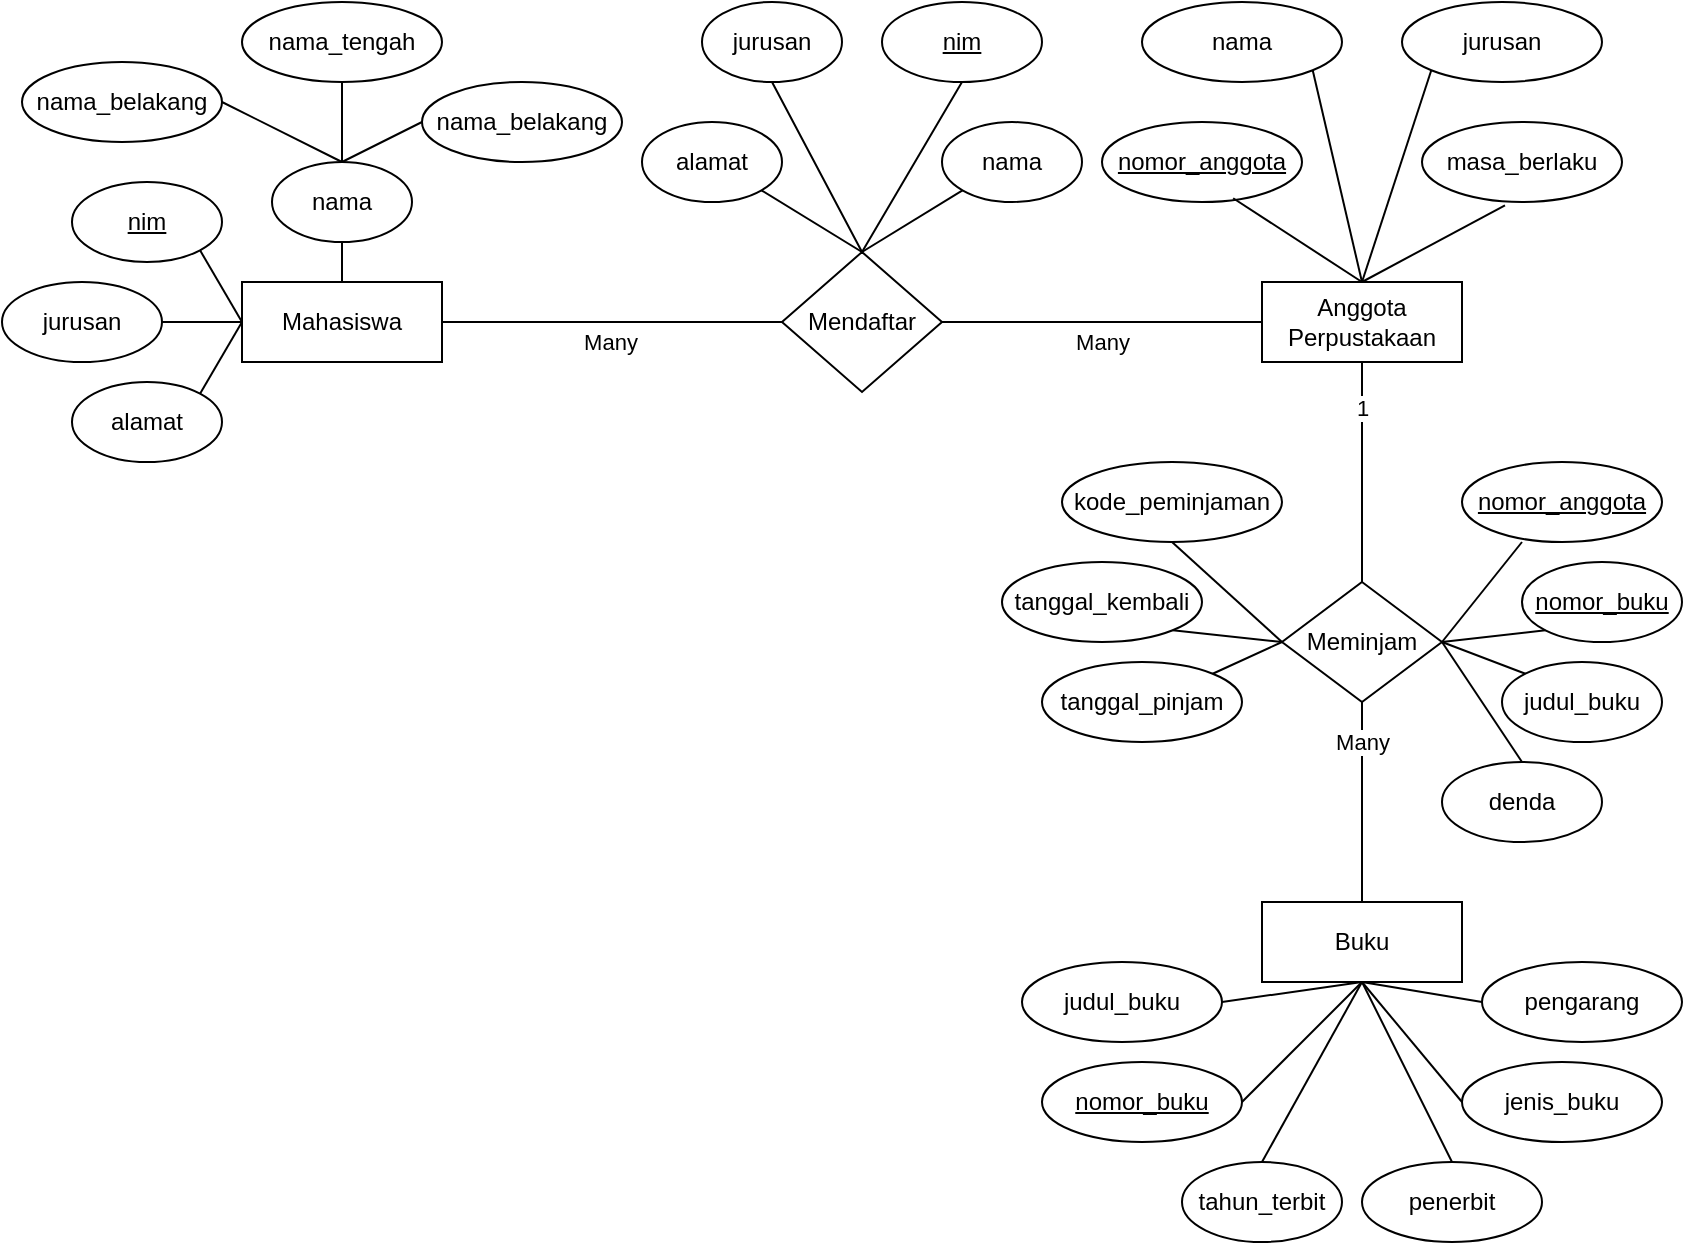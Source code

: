 <mxfile version="24.7.4">
  <diagram name="Page-1" id="K-G_S7p5GLU9DJaqvSVa">
    <mxGraphModel dx="1271" dy="789" grid="1" gridSize="10" guides="1" tooltips="1" connect="1" arrows="1" fold="1" page="1" pageScale="1" pageWidth="850" pageHeight="1100" math="0" shadow="0">
      <root>
        <mxCell id="0" />
        <mxCell id="1" parent="0" />
        <mxCell id="LLmlwBJg0Rv9wYXsxe8c-1" value="nama_tengah" style="ellipse;whiteSpace=wrap;html=1;align=center;" vertex="1" parent="1">
          <mxGeometry x="130" y="40" width="100" height="40" as="geometry" />
        </mxCell>
        <mxCell id="LLmlwBJg0Rv9wYXsxe8c-2" value="nama_belakang" style="ellipse;whiteSpace=wrap;html=1;align=center;" vertex="1" parent="1">
          <mxGeometry x="20" y="70" width="100" height="40" as="geometry" />
        </mxCell>
        <mxCell id="LLmlwBJg0Rv9wYXsxe8c-3" value="nama_belakang" style="ellipse;whiteSpace=wrap;html=1;align=center;" vertex="1" parent="1">
          <mxGeometry x="220" y="80" width="100" height="40" as="geometry" />
        </mxCell>
        <mxCell id="LLmlwBJg0Rv9wYXsxe8c-4" value="nama" style="ellipse;whiteSpace=wrap;html=1;align=center;" vertex="1" parent="1">
          <mxGeometry x="145" y="120" width="70" height="40" as="geometry" />
        </mxCell>
        <mxCell id="LLmlwBJg0Rv9wYXsxe8c-5" value="" style="endArrow=none;html=1;rounded=0;exitX=0.5;exitY=1;exitDx=0;exitDy=0;entryX=0.5;entryY=0;entryDx=0;entryDy=0;" edge="1" parent="1" source="LLmlwBJg0Rv9wYXsxe8c-1" target="LLmlwBJg0Rv9wYXsxe8c-4">
          <mxGeometry relative="1" as="geometry">
            <mxPoint x="110" y="260" as="sourcePoint" />
            <mxPoint x="270" y="260" as="targetPoint" />
          </mxGeometry>
        </mxCell>
        <mxCell id="LLmlwBJg0Rv9wYXsxe8c-6" value="" style="endArrow=none;html=1;rounded=0;exitX=0;exitY=0.5;exitDx=0;exitDy=0;entryX=0.5;entryY=0;entryDx=0;entryDy=0;" edge="1" parent="1" source="LLmlwBJg0Rv9wYXsxe8c-3" target="LLmlwBJg0Rv9wYXsxe8c-4">
          <mxGeometry relative="1" as="geometry">
            <mxPoint x="230" y="220" as="sourcePoint" />
            <mxPoint x="390" y="220" as="targetPoint" />
          </mxGeometry>
        </mxCell>
        <mxCell id="LLmlwBJg0Rv9wYXsxe8c-7" value="" style="endArrow=none;html=1;rounded=0;exitX=1;exitY=0.5;exitDx=0;exitDy=0;entryX=0.5;entryY=0;entryDx=0;entryDy=0;" edge="1" parent="1" source="LLmlwBJg0Rv9wYXsxe8c-2" target="LLmlwBJg0Rv9wYXsxe8c-4">
          <mxGeometry relative="1" as="geometry">
            <mxPoint x="110" y="200" as="sourcePoint" />
            <mxPoint x="270" y="200" as="targetPoint" />
          </mxGeometry>
        </mxCell>
        <mxCell id="LLmlwBJg0Rv9wYXsxe8c-8" value="jurusan" style="ellipse;whiteSpace=wrap;html=1;align=center;" vertex="1" parent="1">
          <mxGeometry x="360" y="40" width="70" height="40" as="geometry" />
        </mxCell>
        <mxCell id="LLmlwBJg0Rv9wYXsxe8c-13" value="alamat" style="ellipse;whiteSpace=wrap;html=1;align=center;" vertex="1" parent="1">
          <mxGeometry x="330" y="100" width="70" height="40" as="geometry" />
        </mxCell>
        <mxCell id="LLmlwBJg0Rv9wYXsxe8c-14" value="nama" style="ellipse;whiteSpace=wrap;html=1;align=center;" vertex="1" parent="1">
          <mxGeometry x="480" y="100" width="70" height="40" as="geometry" />
        </mxCell>
        <mxCell id="LLmlwBJg0Rv9wYXsxe8c-16" value="nama" style="ellipse;whiteSpace=wrap;html=1;align=center;" vertex="1" parent="1">
          <mxGeometry x="580" y="40" width="100" height="40" as="geometry" />
        </mxCell>
        <mxCell id="LLmlwBJg0Rv9wYXsxe8c-17" value="jurusan" style="ellipse;whiteSpace=wrap;html=1;align=center;" vertex="1" parent="1">
          <mxGeometry x="710" y="40" width="100" height="40" as="geometry" />
        </mxCell>
        <mxCell id="LLmlwBJg0Rv9wYXsxe8c-19" value="masa_berlaku" style="ellipse;whiteSpace=wrap;html=1;align=center;" vertex="1" parent="1">
          <mxGeometry x="720" y="100" width="100" height="40" as="geometry" />
        </mxCell>
        <mxCell id="LLmlwBJg0Rv9wYXsxe8c-20" value="nim" style="ellipse;whiteSpace=wrap;html=1;align=center;fontStyle=4;" vertex="1" parent="1">
          <mxGeometry x="450" y="40" width="80" height="40" as="geometry" />
        </mxCell>
        <mxCell id="LLmlwBJg0Rv9wYXsxe8c-21" value="nomor_anggota" style="ellipse;whiteSpace=wrap;html=1;align=center;fontStyle=4;" vertex="1" parent="1">
          <mxGeometry x="560" y="100" width="100" height="40" as="geometry" />
        </mxCell>
        <mxCell id="LLmlwBJg0Rv9wYXsxe8c-23" value="nim" style="ellipse;whiteSpace=wrap;html=1;align=center;fontStyle=4;" vertex="1" parent="1">
          <mxGeometry x="45" y="130" width="75" height="40" as="geometry" />
        </mxCell>
        <mxCell id="LLmlwBJg0Rv9wYXsxe8c-24" value="jurusan" style="ellipse;whiteSpace=wrap;html=1;align=center;" vertex="1" parent="1">
          <mxGeometry x="10" y="180" width="80" height="40" as="geometry" />
        </mxCell>
        <mxCell id="LLmlwBJg0Rv9wYXsxe8c-25" value="alamat" style="ellipse;whiteSpace=wrap;html=1;align=center;" vertex="1" parent="1">
          <mxGeometry x="45" y="230" width="75" height="40" as="geometry" />
        </mxCell>
        <mxCell id="LLmlwBJg0Rv9wYXsxe8c-26" value="Mahasiswa" style="whiteSpace=wrap;html=1;align=center;" vertex="1" parent="1">
          <mxGeometry x="130" y="180" width="100" height="40" as="geometry" />
        </mxCell>
        <mxCell id="LLmlwBJg0Rv9wYXsxe8c-28" value="Mendaftar" style="shape=rhombus;perimeter=rhombusPerimeter;whiteSpace=wrap;html=1;align=center;" vertex="1" parent="1">
          <mxGeometry x="400" y="165" width="80" height="70" as="geometry" />
        </mxCell>
        <mxCell id="LLmlwBJg0Rv9wYXsxe8c-29" value="Anggota Perpustakaan" style="whiteSpace=wrap;html=1;align=center;" vertex="1" parent="1">
          <mxGeometry x="640" y="180" width="100" height="40" as="geometry" />
        </mxCell>
        <mxCell id="LLmlwBJg0Rv9wYXsxe8c-30" value="" style="endArrow=none;html=1;rounded=0;exitX=0.5;exitY=1;exitDx=0;exitDy=0;entryX=0.5;entryY=0;entryDx=0;entryDy=0;" edge="1" parent="1" source="LLmlwBJg0Rv9wYXsxe8c-4" target="LLmlwBJg0Rv9wYXsxe8c-26">
          <mxGeometry relative="1" as="geometry">
            <mxPoint x="240" y="290" as="sourcePoint" />
            <mxPoint x="400" y="290" as="targetPoint" />
          </mxGeometry>
        </mxCell>
        <mxCell id="LLmlwBJg0Rv9wYXsxe8c-31" value="" style="endArrow=none;html=1;rounded=0;exitX=1;exitY=1;exitDx=0;exitDy=0;entryX=0;entryY=0.5;entryDx=0;entryDy=0;" edge="1" parent="1" source="LLmlwBJg0Rv9wYXsxe8c-23" target="LLmlwBJg0Rv9wYXsxe8c-26">
          <mxGeometry relative="1" as="geometry">
            <mxPoint x="130" y="320" as="sourcePoint" />
            <mxPoint x="290" y="320" as="targetPoint" />
          </mxGeometry>
        </mxCell>
        <mxCell id="LLmlwBJg0Rv9wYXsxe8c-32" value="" style="endArrow=none;html=1;rounded=0;exitX=1;exitY=0.5;exitDx=0;exitDy=0;entryX=0;entryY=0.5;entryDx=0;entryDy=0;" edge="1" parent="1" source="LLmlwBJg0Rv9wYXsxe8c-24" target="LLmlwBJg0Rv9wYXsxe8c-26">
          <mxGeometry relative="1" as="geometry">
            <mxPoint x="130" y="280" as="sourcePoint" />
            <mxPoint x="290" y="280" as="targetPoint" />
          </mxGeometry>
        </mxCell>
        <mxCell id="LLmlwBJg0Rv9wYXsxe8c-33" value="" style="endArrow=none;html=1;rounded=0;exitX=1;exitY=0;exitDx=0;exitDy=0;entryX=0;entryY=0.5;entryDx=0;entryDy=0;" edge="1" parent="1" source="LLmlwBJg0Rv9wYXsxe8c-25" target="LLmlwBJg0Rv9wYXsxe8c-26">
          <mxGeometry relative="1" as="geometry">
            <mxPoint x="230" y="310" as="sourcePoint" />
            <mxPoint x="390" y="310" as="targetPoint" />
          </mxGeometry>
        </mxCell>
        <mxCell id="LLmlwBJg0Rv9wYXsxe8c-36" value="" style="endArrow=none;html=1;rounded=0;exitX=1;exitY=0.5;exitDx=0;exitDy=0;entryX=0;entryY=0.5;entryDx=0;entryDy=0;" edge="1" parent="1" source="LLmlwBJg0Rv9wYXsxe8c-26" target="LLmlwBJg0Rv9wYXsxe8c-28">
          <mxGeometry relative="1" as="geometry">
            <mxPoint x="250" y="240" as="sourcePoint" />
            <mxPoint x="410" y="240" as="targetPoint" />
          </mxGeometry>
        </mxCell>
        <mxCell id="LLmlwBJg0Rv9wYXsxe8c-46" value="Many" style="edgeLabel;html=1;align=center;verticalAlign=middle;resizable=0;points=[];" vertex="1" connectable="0" parent="LLmlwBJg0Rv9wYXsxe8c-36">
          <mxGeometry x="-0.014" y="-3" relative="1" as="geometry">
            <mxPoint y="7" as="offset" />
          </mxGeometry>
        </mxCell>
        <mxCell id="LLmlwBJg0Rv9wYXsxe8c-37" value="" style="endArrow=none;html=1;rounded=0;exitX=1;exitY=0.5;exitDx=0;exitDy=0;entryX=0;entryY=0.5;entryDx=0;entryDy=0;" edge="1" parent="1" source="LLmlwBJg0Rv9wYXsxe8c-28" target="LLmlwBJg0Rv9wYXsxe8c-29">
          <mxGeometry relative="1" as="geometry">
            <mxPoint x="460" y="280" as="sourcePoint" />
            <mxPoint x="620" y="280" as="targetPoint" />
          </mxGeometry>
        </mxCell>
        <mxCell id="LLmlwBJg0Rv9wYXsxe8c-47" value="Many" style="edgeLabel;html=1;align=center;verticalAlign=middle;resizable=0;points=[];" vertex="1" connectable="0" parent="LLmlwBJg0Rv9wYXsxe8c-37">
          <mxGeometry x="0.012" y="-3" relative="1" as="geometry">
            <mxPoint x="-1" y="7" as="offset" />
          </mxGeometry>
        </mxCell>
        <mxCell id="LLmlwBJg0Rv9wYXsxe8c-38" value="" style="endArrow=none;html=1;rounded=0;exitX=0.5;exitY=1;exitDx=0;exitDy=0;entryX=0.5;entryY=0;entryDx=0;entryDy=0;" edge="1" parent="1" source="LLmlwBJg0Rv9wYXsxe8c-8" target="LLmlwBJg0Rv9wYXsxe8c-28">
          <mxGeometry relative="1" as="geometry">
            <mxPoint x="370" y="280" as="sourcePoint" />
            <mxPoint x="530" y="280" as="targetPoint" />
          </mxGeometry>
        </mxCell>
        <mxCell id="LLmlwBJg0Rv9wYXsxe8c-39" value="" style="endArrow=none;html=1;rounded=0;exitX=0.5;exitY=1;exitDx=0;exitDy=0;entryX=0.5;entryY=0;entryDx=0;entryDy=0;" edge="1" parent="1" source="LLmlwBJg0Rv9wYXsxe8c-20" target="LLmlwBJg0Rv9wYXsxe8c-28">
          <mxGeometry relative="1" as="geometry">
            <mxPoint x="400" y="310" as="sourcePoint" />
            <mxPoint x="560" y="310" as="targetPoint" />
          </mxGeometry>
        </mxCell>
        <mxCell id="LLmlwBJg0Rv9wYXsxe8c-40" value="" style="endArrow=none;html=1;rounded=0;exitX=1;exitY=1;exitDx=0;exitDy=0;entryX=0.5;entryY=0;entryDx=0;entryDy=0;" edge="1" parent="1" source="LLmlwBJg0Rv9wYXsxe8c-13" target="LLmlwBJg0Rv9wYXsxe8c-28">
          <mxGeometry relative="1" as="geometry">
            <mxPoint x="380" y="280" as="sourcePoint" />
            <mxPoint x="540" y="280" as="targetPoint" />
          </mxGeometry>
        </mxCell>
        <mxCell id="LLmlwBJg0Rv9wYXsxe8c-41" value="" style="endArrow=none;html=1;rounded=0;exitX=0;exitY=1;exitDx=0;exitDy=0;entryX=0.5;entryY=0;entryDx=0;entryDy=0;" edge="1" parent="1" source="LLmlwBJg0Rv9wYXsxe8c-14" target="LLmlwBJg0Rv9wYXsxe8c-28">
          <mxGeometry relative="1" as="geometry">
            <mxPoint x="340" y="300" as="sourcePoint" />
            <mxPoint x="500" y="300" as="targetPoint" />
          </mxGeometry>
        </mxCell>
        <mxCell id="LLmlwBJg0Rv9wYXsxe8c-42" value="" style="endArrow=none;html=1;rounded=0;exitX=0;exitY=1;exitDx=0;exitDy=0;entryX=0.5;entryY=0;entryDx=0;entryDy=0;" edge="1" parent="1" source="LLmlwBJg0Rv9wYXsxe8c-17" target="LLmlwBJg0Rv9wYXsxe8c-29">
          <mxGeometry relative="1" as="geometry">
            <mxPoint x="560" y="290" as="sourcePoint" />
            <mxPoint x="720" y="290" as="targetPoint" />
          </mxGeometry>
        </mxCell>
        <mxCell id="LLmlwBJg0Rv9wYXsxe8c-43" value="" style="endArrow=none;html=1;rounded=0;exitX=1;exitY=1;exitDx=0;exitDy=0;entryX=0.5;entryY=0;entryDx=0;entryDy=0;" edge="1" parent="1" source="LLmlwBJg0Rv9wYXsxe8c-16" target="LLmlwBJg0Rv9wYXsxe8c-29">
          <mxGeometry relative="1" as="geometry">
            <mxPoint x="640" y="340" as="sourcePoint" />
            <mxPoint x="800" y="340" as="targetPoint" />
          </mxGeometry>
        </mxCell>
        <mxCell id="LLmlwBJg0Rv9wYXsxe8c-44" value="" style="endArrow=none;html=1;rounded=0;entryX=0.415;entryY=1.041;entryDx=0;entryDy=0;entryPerimeter=0;exitX=0.5;exitY=0;exitDx=0;exitDy=0;" edge="1" parent="1" source="LLmlwBJg0Rv9wYXsxe8c-29" target="LLmlwBJg0Rv9wYXsxe8c-19">
          <mxGeometry relative="1" as="geometry">
            <mxPoint x="540" y="360" as="sourcePoint" />
            <mxPoint x="700" y="360" as="targetPoint" />
          </mxGeometry>
        </mxCell>
        <mxCell id="LLmlwBJg0Rv9wYXsxe8c-45" value="" style="endArrow=none;html=1;rounded=0;exitX=0.656;exitY=0.953;exitDx=0;exitDy=0;exitPerimeter=0;entryX=0.5;entryY=0;entryDx=0;entryDy=0;" edge="1" parent="1" source="LLmlwBJg0Rv9wYXsxe8c-21" target="LLmlwBJg0Rv9wYXsxe8c-29">
          <mxGeometry relative="1" as="geometry">
            <mxPoint x="560" y="340" as="sourcePoint" />
            <mxPoint x="720" y="340" as="targetPoint" />
          </mxGeometry>
        </mxCell>
        <mxCell id="LLmlwBJg0Rv9wYXsxe8c-48" value="Meminjam" style="shape=rhombus;perimeter=rhombusPerimeter;whiteSpace=wrap;html=1;align=center;" vertex="1" parent="1">
          <mxGeometry x="650" y="330" width="80" height="60" as="geometry" />
        </mxCell>
        <mxCell id="LLmlwBJg0Rv9wYXsxe8c-49" value="tanggal_kembali" style="ellipse;whiteSpace=wrap;html=1;align=center;" vertex="1" parent="1">
          <mxGeometry x="510" y="320" width="100" height="40" as="geometry" />
        </mxCell>
        <mxCell id="LLmlwBJg0Rv9wYXsxe8c-50" value="judul_buku" style="ellipse;whiteSpace=wrap;html=1;align=center;" vertex="1" parent="1">
          <mxGeometry x="760" y="370" width="80" height="40" as="geometry" />
        </mxCell>
        <mxCell id="LLmlwBJg0Rv9wYXsxe8c-51" value="tanggal_pinjam" style="ellipse;whiteSpace=wrap;html=1;align=center;" vertex="1" parent="1">
          <mxGeometry x="530" y="370" width="100" height="40" as="geometry" />
        </mxCell>
        <mxCell id="LLmlwBJg0Rv9wYXsxe8c-52" value="kode_peminjaman" style="ellipse;whiteSpace=wrap;html=1;align=center;" vertex="1" parent="1">
          <mxGeometry x="540" y="270" width="110" height="40" as="geometry" />
        </mxCell>
        <mxCell id="LLmlwBJg0Rv9wYXsxe8c-54" value="nomor_anggota" style="ellipse;whiteSpace=wrap;html=1;align=center;fontStyle=4;" vertex="1" parent="1">
          <mxGeometry x="740" y="270" width="100" height="40" as="geometry" />
        </mxCell>
        <mxCell id="LLmlwBJg0Rv9wYXsxe8c-55" value="nomor_buku" style="ellipse;whiteSpace=wrap;html=1;align=center;fontStyle=4;" vertex="1" parent="1">
          <mxGeometry x="770" y="320" width="80" height="40" as="geometry" />
        </mxCell>
        <mxCell id="LLmlwBJg0Rv9wYXsxe8c-57" value="denda" style="ellipse;whiteSpace=wrap;html=1;align=center;" vertex="1" parent="1">
          <mxGeometry x="730" y="420" width="80" height="40" as="geometry" />
        </mxCell>
        <mxCell id="LLmlwBJg0Rv9wYXsxe8c-58" value="" style="endArrow=none;html=1;rounded=0;exitX=0.5;exitY=1;exitDx=0;exitDy=0;entryX=0.5;entryY=0;entryDx=0;entryDy=0;" edge="1" parent="1" source="LLmlwBJg0Rv9wYXsxe8c-29" target="LLmlwBJg0Rv9wYXsxe8c-48">
          <mxGeometry relative="1" as="geometry">
            <mxPoint x="630" y="510" as="sourcePoint" />
            <mxPoint x="790" y="510" as="targetPoint" />
          </mxGeometry>
        </mxCell>
        <mxCell id="LLmlwBJg0Rv9wYXsxe8c-59" value="1" style="edgeLabel;html=1;align=center;verticalAlign=middle;resizable=0;points=[];" vertex="1" connectable="0" parent="LLmlwBJg0Rv9wYXsxe8c-58">
          <mxGeometry x="-0.585" y="2" relative="1" as="geometry">
            <mxPoint x="-2" as="offset" />
          </mxGeometry>
        </mxCell>
        <mxCell id="LLmlwBJg0Rv9wYXsxe8c-60" value="" style="endArrow=none;html=1;rounded=0;exitX=0.5;exitY=1;exitDx=0;exitDy=0;entryX=0;entryY=0.5;entryDx=0;entryDy=0;" edge="1" parent="1" source="LLmlwBJg0Rv9wYXsxe8c-52" target="LLmlwBJg0Rv9wYXsxe8c-48">
          <mxGeometry relative="1" as="geometry">
            <mxPoint x="350" y="520" as="sourcePoint" />
            <mxPoint x="510" y="520" as="targetPoint" />
          </mxGeometry>
        </mxCell>
        <mxCell id="LLmlwBJg0Rv9wYXsxe8c-61" value="" style="endArrow=none;html=1;rounded=0;exitX=1;exitY=1;exitDx=0;exitDy=0;entryX=0;entryY=0.5;entryDx=0;entryDy=0;" edge="1" parent="1" source="LLmlwBJg0Rv9wYXsxe8c-49" target="LLmlwBJg0Rv9wYXsxe8c-48">
          <mxGeometry relative="1" as="geometry">
            <mxPoint x="540" y="450" as="sourcePoint" />
            <mxPoint x="700" y="450" as="targetPoint" />
          </mxGeometry>
        </mxCell>
        <mxCell id="LLmlwBJg0Rv9wYXsxe8c-62" value="" style="endArrow=none;html=1;rounded=0;exitX=1;exitY=0;exitDx=0;exitDy=0;entryX=0;entryY=0.5;entryDx=0;entryDy=0;" edge="1" parent="1" source="LLmlwBJg0Rv9wYXsxe8c-51" target="LLmlwBJg0Rv9wYXsxe8c-48">
          <mxGeometry relative="1" as="geometry">
            <mxPoint x="560" y="560" as="sourcePoint" />
            <mxPoint x="720" y="560" as="targetPoint" />
          </mxGeometry>
        </mxCell>
        <mxCell id="LLmlwBJg0Rv9wYXsxe8c-63" value="" style="endArrow=none;html=1;rounded=0;entryX=0.3;entryY=1;entryDx=0;entryDy=0;entryPerimeter=0;exitX=1;exitY=0.5;exitDx=0;exitDy=0;" edge="1" parent="1" source="LLmlwBJg0Rv9wYXsxe8c-48" target="LLmlwBJg0Rv9wYXsxe8c-54">
          <mxGeometry relative="1" as="geometry">
            <mxPoint x="530" y="510" as="sourcePoint" />
            <mxPoint x="690" y="510" as="targetPoint" />
          </mxGeometry>
        </mxCell>
        <mxCell id="LLmlwBJg0Rv9wYXsxe8c-65" value="" style="endArrow=none;html=1;rounded=0;exitX=0;exitY=1;exitDx=0;exitDy=0;entryX=1;entryY=0.5;entryDx=0;entryDy=0;" edge="1" parent="1" source="LLmlwBJg0Rv9wYXsxe8c-55" target="LLmlwBJg0Rv9wYXsxe8c-48">
          <mxGeometry relative="1" as="geometry">
            <mxPoint x="400" y="490" as="sourcePoint" />
            <mxPoint x="560" y="490" as="targetPoint" />
          </mxGeometry>
        </mxCell>
        <mxCell id="LLmlwBJg0Rv9wYXsxe8c-66" value="" style="endArrow=none;html=1;rounded=0;exitX=1;exitY=0.5;exitDx=0;exitDy=0;entryX=0;entryY=0;entryDx=0;entryDy=0;" edge="1" parent="1" source="LLmlwBJg0Rv9wYXsxe8c-48" target="LLmlwBJg0Rv9wYXsxe8c-50">
          <mxGeometry relative="1" as="geometry">
            <mxPoint x="470" y="520" as="sourcePoint" />
            <mxPoint x="630" y="520" as="targetPoint" />
          </mxGeometry>
        </mxCell>
        <mxCell id="LLmlwBJg0Rv9wYXsxe8c-67" value="" style="endArrow=none;html=1;rounded=0;exitX=1;exitY=0.5;exitDx=0;exitDy=0;entryX=0.5;entryY=0;entryDx=0;entryDy=0;" edge="1" parent="1" source="LLmlwBJg0Rv9wYXsxe8c-48" target="LLmlwBJg0Rv9wYXsxe8c-57">
          <mxGeometry relative="1" as="geometry">
            <mxPoint x="550" y="570" as="sourcePoint" />
            <mxPoint x="710" y="570" as="targetPoint" />
          </mxGeometry>
        </mxCell>
        <mxCell id="LLmlwBJg0Rv9wYXsxe8c-68" style="edgeStyle=orthogonalEdgeStyle;rounded=0;orthogonalLoop=1;jettySize=auto;html=1;exitX=0.5;exitY=1;exitDx=0;exitDy=0;" edge="1" parent="1" source="LLmlwBJg0Rv9wYXsxe8c-48" target="LLmlwBJg0Rv9wYXsxe8c-48">
          <mxGeometry relative="1" as="geometry" />
        </mxCell>
        <mxCell id="LLmlwBJg0Rv9wYXsxe8c-69" value="Buku" style="whiteSpace=wrap;html=1;align=center;" vertex="1" parent="1">
          <mxGeometry x="640" y="490" width="100" height="40" as="geometry" />
        </mxCell>
        <mxCell id="LLmlwBJg0Rv9wYXsxe8c-70" value="penerbit" style="ellipse;whiteSpace=wrap;html=1;align=center;" vertex="1" parent="1">
          <mxGeometry x="690" y="620" width="90" height="40" as="geometry" />
        </mxCell>
        <mxCell id="LLmlwBJg0Rv9wYXsxe8c-71" value="judul_buku" style="ellipse;whiteSpace=wrap;html=1;align=center;" vertex="1" parent="1">
          <mxGeometry x="520" y="520" width="100" height="40" as="geometry" />
        </mxCell>
        <mxCell id="LLmlwBJg0Rv9wYXsxe8c-72" value="pengarang" style="ellipse;whiteSpace=wrap;html=1;align=center;" vertex="1" parent="1">
          <mxGeometry x="750" y="520" width="100" height="40" as="geometry" />
        </mxCell>
        <mxCell id="LLmlwBJg0Rv9wYXsxe8c-73" value="jenis_buku" style="ellipse;whiteSpace=wrap;html=1;align=center;" vertex="1" parent="1">
          <mxGeometry x="740" y="570" width="100" height="40" as="geometry" />
        </mxCell>
        <mxCell id="LLmlwBJg0Rv9wYXsxe8c-74" value="tahun_terbit" style="ellipse;whiteSpace=wrap;html=1;align=center;" vertex="1" parent="1">
          <mxGeometry x="600" y="620" width="80" height="40" as="geometry" />
        </mxCell>
        <mxCell id="LLmlwBJg0Rv9wYXsxe8c-75" value="nomor_buku" style="ellipse;whiteSpace=wrap;html=1;align=center;fontStyle=4;" vertex="1" parent="1">
          <mxGeometry x="530" y="570" width="100" height="40" as="geometry" />
        </mxCell>
        <mxCell id="LLmlwBJg0Rv9wYXsxe8c-79" value="" style="endArrow=none;html=1;rounded=0;exitX=0.5;exitY=1;exitDx=0;exitDy=0;entryX=0.5;entryY=0;entryDx=0;entryDy=0;" edge="1" parent="1" source="LLmlwBJg0Rv9wYXsxe8c-48" target="LLmlwBJg0Rv9wYXsxe8c-69">
          <mxGeometry relative="1" as="geometry">
            <mxPoint x="340" y="690" as="sourcePoint" />
            <mxPoint x="500" y="690" as="targetPoint" />
          </mxGeometry>
        </mxCell>
        <mxCell id="LLmlwBJg0Rv9wYXsxe8c-80" value="Many" style="edgeLabel;html=1;align=center;verticalAlign=middle;resizable=0;points=[];" vertex="1" connectable="0" parent="LLmlwBJg0Rv9wYXsxe8c-79">
          <mxGeometry x="-0.626" y="3" relative="1" as="geometry">
            <mxPoint x="-3" y="1" as="offset" />
          </mxGeometry>
        </mxCell>
        <mxCell id="LLmlwBJg0Rv9wYXsxe8c-81" value="" style="endArrow=none;html=1;rounded=0;exitX=0.5;exitY=1;exitDx=0;exitDy=0;entryX=0.5;entryY=0;entryDx=0;entryDy=0;" edge="1" parent="1" source="LLmlwBJg0Rv9wYXsxe8c-69" target="LLmlwBJg0Rv9wYXsxe8c-74">
          <mxGeometry relative="1" as="geometry">
            <mxPoint x="350" y="690" as="sourcePoint" />
            <mxPoint x="510" y="690" as="targetPoint" />
          </mxGeometry>
        </mxCell>
        <mxCell id="LLmlwBJg0Rv9wYXsxe8c-82" value="" style="endArrow=none;html=1;rounded=0;exitX=0.5;exitY=1;exitDx=0;exitDy=0;entryX=0.5;entryY=0;entryDx=0;entryDy=0;" edge="1" parent="1" source="LLmlwBJg0Rv9wYXsxe8c-69" target="LLmlwBJg0Rv9wYXsxe8c-70">
          <mxGeometry relative="1" as="geometry">
            <mxPoint x="460" y="740" as="sourcePoint" />
            <mxPoint x="620" y="740" as="targetPoint" />
          </mxGeometry>
        </mxCell>
        <mxCell id="LLmlwBJg0Rv9wYXsxe8c-83" value="" style="endArrow=none;html=1;rounded=0;entryX=1;entryY=0.5;entryDx=0;entryDy=0;exitX=0.5;exitY=1;exitDx=0;exitDy=0;" edge="1" parent="1" source="LLmlwBJg0Rv9wYXsxe8c-69" target="LLmlwBJg0Rv9wYXsxe8c-75">
          <mxGeometry relative="1" as="geometry">
            <mxPoint x="690" y="540" as="sourcePoint" />
            <mxPoint x="620" y="640" as="targetPoint" />
          </mxGeometry>
        </mxCell>
        <mxCell id="LLmlwBJg0Rv9wYXsxe8c-84" value="" style="endArrow=none;html=1;rounded=0;exitX=0.5;exitY=1;exitDx=0;exitDy=0;entryX=0;entryY=0.5;entryDx=0;entryDy=0;" edge="1" parent="1" source="LLmlwBJg0Rv9wYXsxe8c-69" target="LLmlwBJg0Rv9wYXsxe8c-73">
          <mxGeometry relative="1" as="geometry">
            <mxPoint x="590" y="760" as="sourcePoint" />
            <mxPoint x="750" y="760" as="targetPoint" />
          </mxGeometry>
        </mxCell>
        <mxCell id="LLmlwBJg0Rv9wYXsxe8c-86" value="" style="endArrow=none;html=1;rounded=0;exitX=1;exitY=0.5;exitDx=0;exitDy=0;entryX=0.5;entryY=1;entryDx=0;entryDy=0;" edge="1" parent="1" source="LLmlwBJg0Rv9wYXsxe8c-71" target="LLmlwBJg0Rv9wYXsxe8c-69">
          <mxGeometry relative="1" as="geometry">
            <mxPoint x="260" y="720" as="sourcePoint" />
            <mxPoint x="420" y="720" as="targetPoint" />
          </mxGeometry>
        </mxCell>
        <mxCell id="LLmlwBJg0Rv9wYXsxe8c-87" value="" style="endArrow=none;html=1;rounded=0;exitX=0.5;exitY=1;exitDx=0;exitDy=0;entryX=0;entryY=0.5;entryDx=0;entryDy=0;" edge="1" parent="1" source="LLmlwBJg0Rv9wYXsxe8c-69" target="LLmlwBJg0Rv9wYXsxe8c-72">
          <mxGeometry relative="1" as="geometry">
            <mxPoint x="550" y="730" as="sourcePoint" />
            <mxPoint x="710" y="730" as="targetPoint" />
          </mxGeometry>
        </mxCell>
      </root>
    </mxGraphModel>
  </diagram>
</mxfile>
